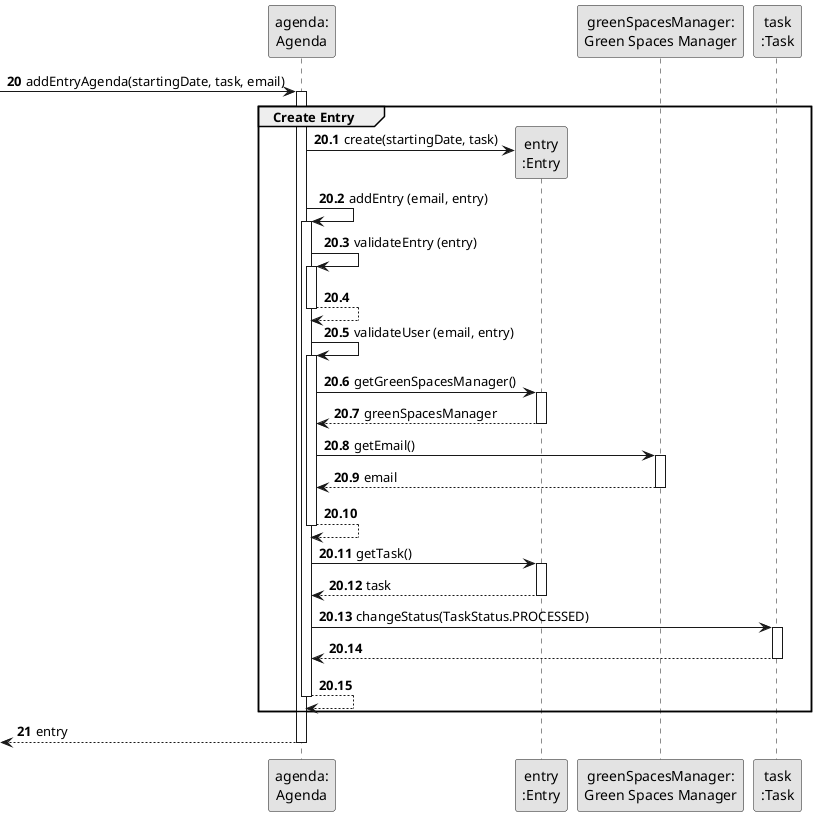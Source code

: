 @startuml
skinparam monochrome true
skinparam packageStyle rectangle
skinparam shadowing false

participant "agenda:\nAgenda" as agenda
participant "entry\n:Entry" as ENTRY
participant "greenSpacesManager:\nGreen Spaces Manager" as USER
participant "task\n:Task" as TASK

autonumber 20
-> agenda : addEntryAgenda(startingDate, task, email)

autonumber 20.1

activate agenda
    group Create Entry
                agenda -> ENTRY** : create(startingDate, task)

                agenda -> agenda: addEntry (email, entry)
                activate agenda

                agenda -> agenda: validateEntry (entry)
                activate agenda

                agenda --> agenda
                deactivate agenda

                agenda -> agenda: validateUser (email, entry)
                activate agenda

                    agenda -> ENTRY: getGreenSpacesManager()
                    activate ENTRY

                    ENTRY --> agenda: greenSpacesManager
                    deactivate ENTRY

                    agenda -> USER: getEmail()
                    activate USER

                    USER --> agenda: email
                    deactivate USER

                agenda --> agenda
                deactivate agenda

                agenda -> ENTRY: getTask()
                activate ENTRY

                ENTRY --> agenda: task
                deactivate ENTRY

                agenda -> TASK: changeStatus(TaskStatus.PROCESSED)
                activate TASK

                TASK --> agenda
                deactivate TASK

                agenda --> agenda
                deactivate agenda
    end group

    autonumber 21
    <-- agenda : entry
deactivate agenda


@enduml